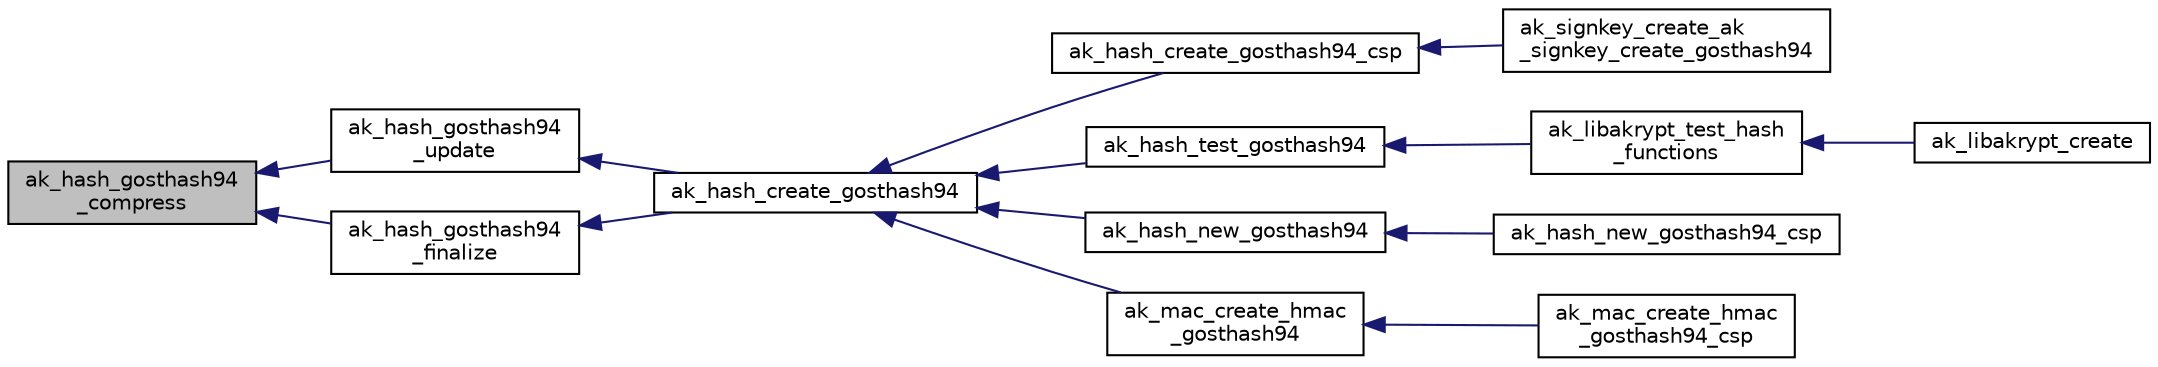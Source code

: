 digraph "ak_hash_gosthash94_compress"
{
  edge [fontname="Helvetica",fontsize="10",labelfontname="Helvetica",labelfontsize="10"];
  node [fontname="Helvetica",fontsize="10",shape=record];
  rankdir="LR";
  Node1 [label="ak_hash_gosthash94\l_compress",height=0.2,width=0.4,color="black", fillcolor="grey75", style="filled", fontcolor="black"];
  Node1 -> Node2 [dir="back",color="midnightblue",fontsize="10",style="solid",fontname="Helvetica"];
  Node2 [label="ak_hash_gosthash94\l_update",height=0.2,width=0.4,color="black", fillcolor="white", style="filled",URL="$ak__gosthash_8c.html#a32782c9fc521e7df993a6c45c97ef601"];
  Node2 -> Node3 [dir="back",color="midnightblue",fontsize="10",style="solid",fontname="Helvetica"];
  Node3 [label="ak_hash_create_gosthash94",height=0.2,width=0.4,color="black", fillcolor="white", style="filled",URL="$ak__hash_8h.html#a9a826ab9e2a066366148052366dede2a",tooltip="Инициализация контекста функции бесключевого хеширования ГОСТ Р 34.11-94. "];
  Node3 -> Node4 [dir="back",color="midnightblue",fontsize="10",style="solid",fontname="Helvetica"];
  Node4 [label="ak_hash_create_gosthash94_csp",height=0.2,width=0.4,color="black", fillcolor="white", style="filled",URL="$ak__hash_8h.html#ab2c111fe5de0eb339d83a28ebcce55ad",tooltip="Инициализация контекста функции бесключевого хеширования ГОСТ Р 34.11-94 с таблицами замен из RFC 435..."];
  Node4 -> Node5 [dir="back",color="midnightblue",fontsize="10",style="solid",fontname="Helvetica"];
  Node5 [label="ak_signkey_create_ak\l_signkey_create_gosthash94",height=0.2,width=0.4,color="black", fillcolor="white", style="filled",URL="$ak__sign_8c.html#ab41c7a5de3fd53204024124911c6bcb3"];
  Node3 -> Node6 [dir="back",color="midnightblue",fontsize="10",style="solid",fontname="Helvetica"];
  Node6 [label="ak_hash_test_gosthash94",height=0.2,width=0.4,color="black", fillcolor="white", style="filled",URL="$ak__hash_8h.html#a2d8b94bc0ca5535c982d9f999b41ff05",tooltip="Проверка корректной работы функции хеширования ГОСТ Р 34.11-94. "];
  Node6 -> Node7 [dir="back",color="midnightblue",fontsize="10",style="solid",fontname="Helvetica"];
  Node7 [label="ak_libakrypt_test_hash\l_functions",height=0.2,width=0.4,color="black", fillcolor="white", style="filled",URL="$ak__libakrypt_8c.html#ab12e34c59af186f76114be6aa91a3a54",tooltip="Функция проверяет корректность реализации алгоритмов хеширования "];
  Node7 -> Node8 [dir="back",color="midnightblue",fontsize="10",style="solid",fontname="Helvetica"];
  Node8 [label="ak_libakrypt_create",height=0.2,width=0.4,color="black", fillcolor="white", style="filled",URL="$libakrypt_8h.html#a3f840f1a40839f867ba729aa1c5d67b8",tooltip="Функция инициализации и тестирования криптографических механизмов библиотеки. "];
  Node3 -> Node9 [dir="back",color="midnightblue",fontsize="10",style="solid",fontname="Helvetica"];
  Node9 [label="ak_hash_new_gosthash94",height=0.2,width=0.4,color="black", fillcolor="white", style="filled",URL="$libakrypt_8h.html#a9e050b9bdcf3fb28b7722b4509098f3f",tooltip="Создание дескриптора функции хеширования ГОСТ Р 34.11-94 с заданными таблицами замен. "];
  Node9 -> Node10 [dir="back",color="midnightblue",fontsize="10",style="solid",fontname="Helvetica"];
  Node10 [label="ak_hash_new_gosthash94_csp",height=0.2,width=0.4,color="black", fillcolor="white", style="filled",URL="$libakrypt_8h.html#ae57de30d80d6a08d239c23d437031e32",tooltip="Создание дескриптора функции хеширования ГОСТ Р 34.11-94 с таблицами замен из CSP. "];
  Node3 -> Node11 [dir="back",color="midnightblue",fontsize="10",style="solid",fontname="Helvetica"];
  Node11 [label="ak_mac_create_hmac\l_gosthash94",height=0.2,width=0.4,color="black", fillcolor="white", style="filled",URL="$ak__mac_8h.html#a9fcc5ec7353b4083c710df81a1b84b9d",tooltip="Инициализация ключа алгоритма выработки имитовставки hmac на основе gosthash94. "];
  Node11 -> Node12 [dir="back",color="midnightblue",fontsize="10",style="solid",fontname="Helvetica"];
  Node12 [label="ak_mac_create_hmac\l_gosthash94_csp",height=0.2,width=0.4,color="black", fillcolor="white", style="filled",URL="$ak__mac_8h.html#a27be4dbff70e4546d5e0d4b62bd322c4",tooltip="Инициализация ключа алгоритма выработки имитовставки hmac на основе gosthash94 с таблицами из RFC 435..."];
  Node1 -> Node13 [dir="back",color="midnightblue",fontsize="10",style="solid",fontname="Helvetica"];
  Node13 [label="ak_hash_gosthash94\l_finalize",height=0.2,width=0.4,color="black", fillcolor="white", style="filled",URL="$ak__gosthash_8c.html#a391bf02647ac2dbb7e6ca7ea0e1a8946"];
  Node13 -> Node3 [dir="back",color="midnightblue",fontsize="10",style="solid",fontname="Helvetica"];
}
